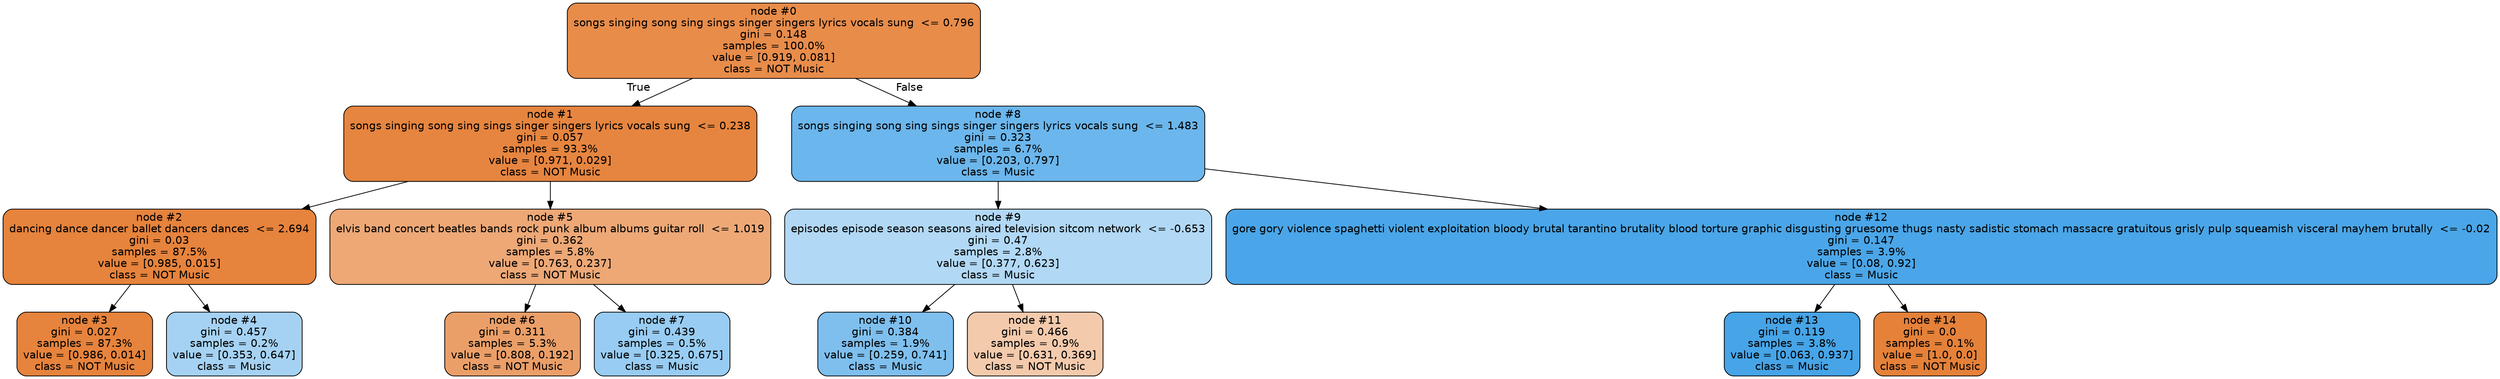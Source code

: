 digraph Tree {
node [shape=box, style="filled, rounded", color="black", fontname=helvetica] ;
edge [fontname=helvetica] ;
0 [label="node #0\nsongs singing song sing sings singer singers lyrics vocals sung  <= 0.796\ngini = 0.148\nsamples = 100.0%\nvalue = [0.919, 0.081]\nclass = NOT Music", fillcolor="#e58139e9"] ;
1 [label="node #1\nsongs singing song sing sings singer singers lyrics vocals sung  <= 0.238\ngini = 0.057\nsamples = 93.3%\nvalue = [0.971, 0.029]\nclass = NOT Music", fillcolor="#e58139f7"] ;
0 -> 1 [labeldistance=2.5, labelangle=45, headlabel="True"] ;
2 [label="node #2\ndancing dance dancer ballet dancers dances  <= 2.694\ngini = 0.03\nsamples = 87.5%\nvalue = [0.985, 0.015]\nclass = NOT Music", fillcolor="#e58139fb"] ;
1 -> 2 ;
3 [label="node #3\ngini = 0.027\nsamples = 87.3%\nvalue = [0.986, 0.014]\nclass = NOT Music", fillcolor="#e58139fb"] ;
2 -> 3 ;
4 [label="node #4\ngini = 0.457\nsamples = 0.2%\nvalue = [0.353, 0.647]\nclass = Music", fillcolor="#399de574"] ;
2 -> 4 ;
5 [label="node #5\nelvis band concert beatles bands rock punk album albums guitar roll  <= 1.019\ngini = 0.362\nsamples = 5.8%\nvalue = [0.763, 0.237]\nclass = NOT Music", fillcolor="#e58139b0"] ;
1 -> 5 ;
6 [label="node #6\ngini = 0.311\nsamples = 5.3%\nvalue = [0.808, 0.192]\nclass = NOT Music", fillcolor="#e58139c2"] ;
5 -> 6 ;
7 [label="node #7\ngini = 0.439\nsamples = 0.5%\nvalue = [0.325, 0.675]\nclass = Music", fillcolor="#399de584"] ;
5 -> 7 ;
8 [label="node #8\nsongs singing song sing sings singer singers lyrics vocals sung  <= 1.483\ngini = 0.323\nsamples = 6.7%\nvalue = [0.203, 0.797]\nclass = Music", fillcolor="#399de5be"] ;
0 -> 8 [labeldistance=2.5, labelangle=-45, headlabel="False"] ;
9 [label="node #9\nepisodes episode season seasons aired television sitcom network  <= -0.653\ngini = 0.47\nsamples = 2.8%\nvalue = [0.377, 0.623]\nclass = Music", fillcolor="#399de564"] ;
8 -> 9 ;
10 [label="node #10\ngini = 0.384\nsamples = 1.9%\nvalue = [0.259, 0.741]\nclass = Music", fillcolor="#399de5a6"] ;
9 -> 10 ;
11 [label="node #11\ngini = 0.466\nsamples = 0.9%\nvalue = [0.631, 0.369]\nclass = NOT Music", fillcolor="#e581396a"] ;
9 -> 11 ;
12 [label="node #12\ngore gory violence spaghetti violent exploitation bloody brutal tarantino brutality blood torture graphic disgusting gruesome thugs nasty sadistic stomach massacre gratuitous grisly pulp squeamish visceral mayhem brutally  <= -0.02\ngini = 0.147\nsamples = 3.9%\nvalue = [0.08, 0.92]\nclass = Music", fillcolor="#399de5e9"] ;
8 -> 12 ;
13 [label="node #13\ngini = 0.119\nsamples = 3.8%\nvalue = [0.063, 0.937]\nclass = Music", fillcolor="#399de5ee"] ;
12 -> 13 ;
14 [label="node #14\ngini = 0.0\nsamples = 0.1%\nvalue = [1.0, 0.0]\nclass = NOT Music", fillcolor="#e58139ff"] ;
12 -> 14 ;
}